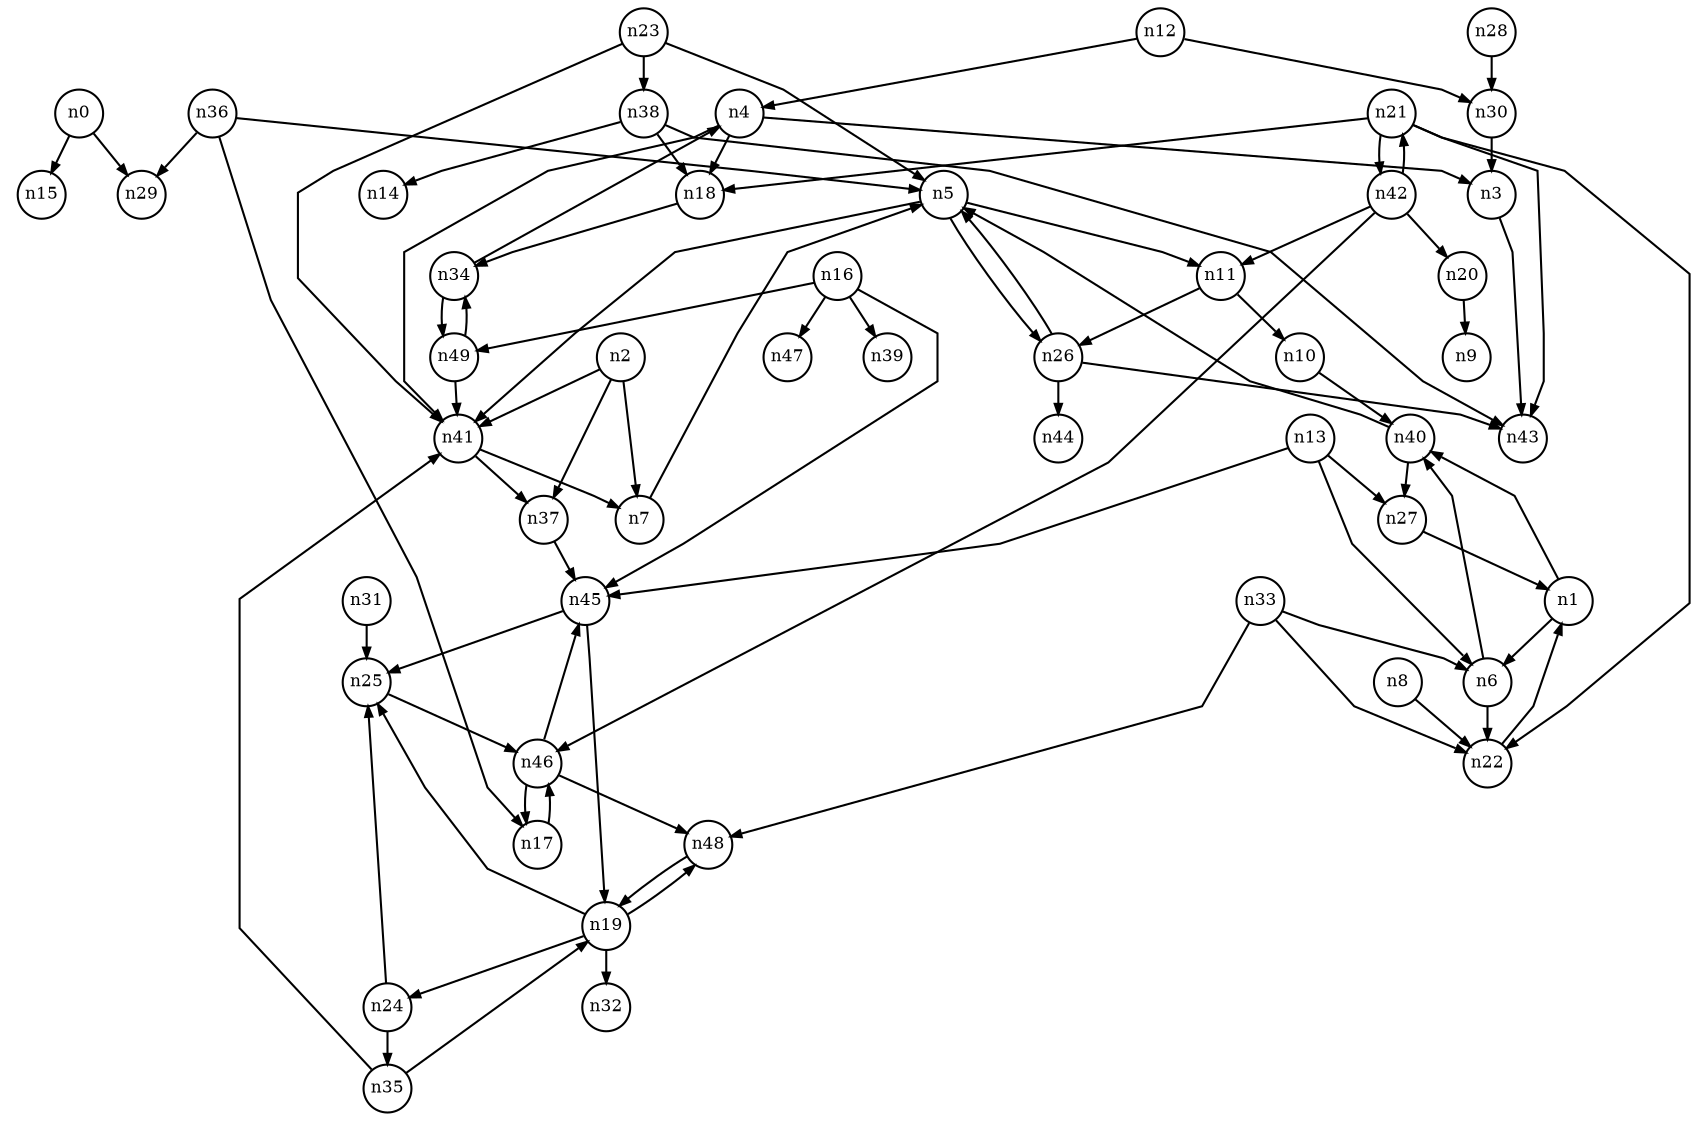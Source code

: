 digraph G{
splines=polyline;
ranksep=0.22;
nodesep=0.22;
nodesize=0.16;
fontsize=8
edge [arrowsize=0.5]
node [fontsize=8 shape=circle width=0.32 fixedsize=shape];

n0 -> n15
n0 -> n29
n6 -> n22
n6 -> n40
n1 -> n6
n1 -> n40
n7 -> n5
n2 -> n7
n2 -> n37
n2 -> n41
n37 -> n45
n41 -> n7
n41 -> n37
n3 -> n43
n4 -> n3
n4 -> n18
n4 -> n41
n18 -> n34
n11 -> n10
n11 -> n26
n5 -> n11
n5 -> n41
n5 -> n26
n22 -> n1
n8 -> n22
n10 -> n40
n12 -> n4
n12 -> n30
n30 -> n3
n13 -> n6
n13 -> n27
n13 -> n45
n27 -> n1
n45 -> n25
n45 -> n19
n16 -> n39
n16 -> n45
n16 -> n47
n16 -> n49
n49 -> n41
n49 -> n34
n24 -> n25
n24 -> n35
n19 -> n24
n19 -> n25
n19 -> n32
n19 -> n48
n25 -> n46
n48 -> n19
n20 -> n9
n21 -> n18
n21 -> n22
n21 -> n43
n21 -> n42
n23 -> n5
n23 -> n38
n23 -> n41
n38 -> n14
n38 -> n18
n38 -> n43
n35 -> n41
n35 -> n19
n26 -> n5
n26 -> n43
n26 -> n44
n28 -> n30
n31 -> n25
n33 -> n6
n33 -> n22
n33 -> n48
n34 -> n4
n34 -> n49
n36 -> n5
n36 -> n17
n36 -> n29
n17 -> n46
n40 -> n5
n40 -> n27
n42 -> n11
n42 -> n20
n42 -> n21
n42 -> n46
n46 -> n17
n46 -> n45
n46 -> n48
}
